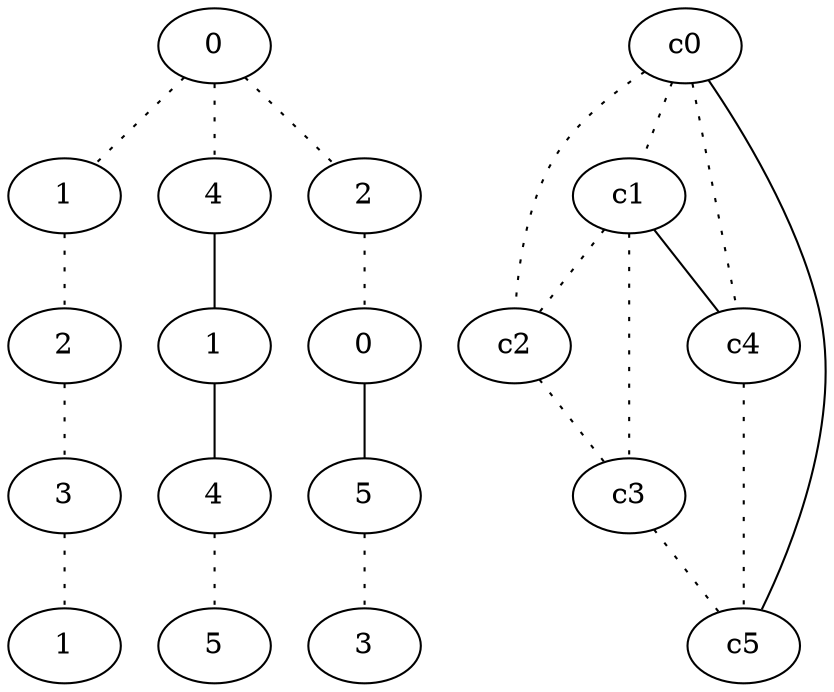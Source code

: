 graph {
a0[label=0];
a1[label=1];
a2[label=2];
a3[label=3];
a4[label=1];
a5[label=4];
a6[label=1];
a7[label=4];
a8[label=5];
a9[label=2];
a10[label=0];
a11[label=5];
a12[label=3];
a0 -- a1 [style=dotted];
a0 -- a5 [style=dotted];
a0 -- a9 [style=dotted];
a1 -- a2 [style=dotted];
a2 -- a3 [style=dotted];
a3 -- a4 [style=dotted];
a5 -- a6;
a6 -- a7;
a7 -- a8 [style=dotted];
a9 -- a10 [style=dotted];
a10 -- a11;
a11 -- a12 [style=dotted];
c0 -- c1 [style=dotted];
c0 -- c2 [style=dotted];
c0 -- c4 [style=dotted];
c0 -- c5;
c1 -- c2 [style=dotted];
c1 -- c3 [style=dotted];
c1 -- c4;
c2 -- c3 [style=dotted];
c3 -- c5 [style=dotted];
c4 -- c5 [style=dotted];
}
